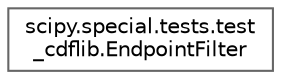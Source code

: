 digraph "Graphical Class Hierarchy"
{
 // LATEX_PDF_SIZE
  bgcolor="transparent";
  edge [fontname=Helvetica,fontsize=10,labelfontname=Helvetica,labelfontsize=10];
  node [fontname=Helvetica,fontsize=10,shape=box,height=0.2,width=0.4];
  rankdir="LR";
  Node0 [id="Node000000",label="scipy.special.tests.test\l_cdflib.EndpointFilter",height=0.2,width=0.4,color="grey40", fillcolor="white", style="filled",URL="$d3/d78/classscipy_1_1special_1_1tests_1_1test__cdflib_1_1EndpointFilter.html",tooltip=" "];
}
